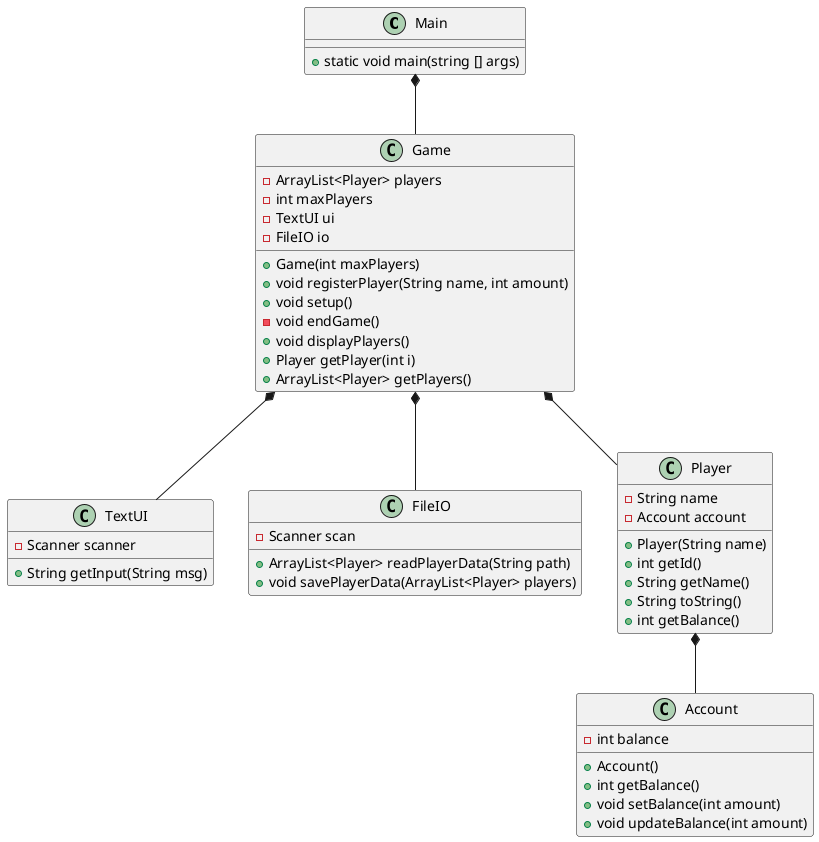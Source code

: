 @startuml
'https://plantuml.com/class-diagram

class Main
class Game

'package "util"{
'class TextUI
'class FileIO
'}
'package "model"{
'class Player
'class Account
'}
Main *-- Game
Game *-- TextUI
Game *-- FileIO
Game *-- Player
Player *-- Account

Main : + static void main(string [] args)

'Player  : -{static} int counter
'Player : -int id
Player  : -String name
'todo: indkapsling af balance-felt i ny Account klasse (klip fra: https://github.com/Dat1Cphbusiness/ToyBank/blob/main/src/Account.java )
Player  : -Account account
Player  : +Player(String name)
Player  : +int getId()
Player  : +String getName()
Player  : +String toString()
Player  : +int getBalance()

Account : - int balance
Account : + Account()
Account : + int getBalance()
Account : + void setBalance(int amount)
Account : + void updateBalance(int amount)

Game : - ArrayList<Player> players
Game : - int maxPlayers
Game : - TextUI ui
Game : - FileIO io
Game : + Game(int maxPlayers)
Game : + void registerPlayer(String name, int amount)
Game : + void setup()
Game : - void endGame()
Game : + void displayPlayers()
Game : + Player getPlayer(int i)
Game : + ArrayList<Player> getPlayers()

TextUI : + String getInput(String msg)
TextUI : - Scanner scanner


FileIO : - Scanner scan
FileIO : + ArrayList<Player> readPlayerData(String path)
FileIO : + void savePlayerData(ArrayList<Player> players)

@enduml